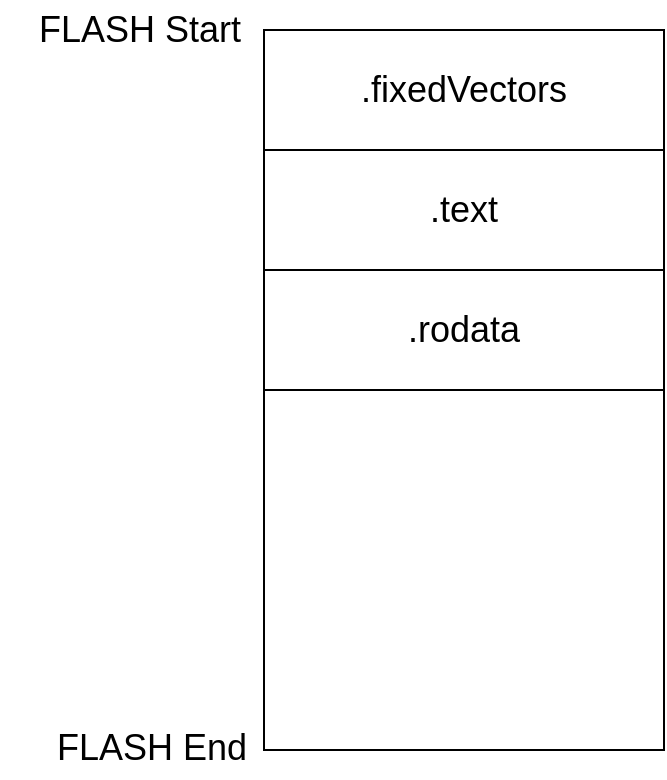 <mxfile>
    <diagram id="JKlMBmUY0IBZMIKpudZ_" name="Page-1">
        <mxGraphModel dx="638" dy="1128" grid="1" gridSize="10" guides="1" tooltips="1" connect="1" arrows="1" fold="1" page="1" pageScale="1" pageWidth="850" pageHeight="1100" background="none" math="0" shadow="0">
            <root>
                <mxCell id="0"/>
                <mxCell id="1" parent="0"/>
                <mxCell id="2" value="&lt;font style=&quot;font-size: 18px;&quot;&gt;.fixedVectors&lt;/font&gt;" style="rounded=0;whiteSpace=wrap;html=1;" vertex="1" parent="1">
                    <mxGeometry x="160" y="360" width="200" height="60" as="geometry"/>
                </mxCell>
                <mxCell id="3" value="&lt;font style=&quot;font-size: 18px;&quot;&gt;.text&lt;/font&gt;" style="rounded=0;whiteSpace=wrap;html=1;" vertex="1" parent="1">
                    <mxGeometry x="160" y="420" width="200" height="60" as="geometry"/>
                </mxCell>
                <mxCell id="4" value="&lt;font style=&quot;font-size: 18px;&quot;&gt;.rodata&lt;/font&gt;" style="rounded=0;whiteSpace=wrap;html=1;" vertex="1" parent="1">
                    <mxGeometry x="160" y="480" width="200" height="60" as="geometry"/>
                </mxCell>
                <mxCell id="5" value="" style="rounded=0;whiteSpace=wrap;html=1;" vertex="1" parent="1">
                    <mxGeometry x="160" y="540" width="200" height="180" as="geometry"/>
                </mxCell>
                <mxCell id="6" value="FLASH Start" style="text;html=1;strokeColor=none;fillColor=none;align=center;verticalAlign=middle;whiteSpace=wrap;rounded=0;fontSize=18;" vertex="1" parent="1">
                    <mxGeometry x="28" y="345" width="140" height="30" as="geometry"/>
                </mxCell>
                <mxCell id="7" value="FLASH End" style="text;html=1;strokeColor=none;fillColor=none;align=center;verticalAlign=middle;whiteSpace=wrap;rounded=0;fontSize=18;" vertex="1" parent="1">
                    <mxGeometry x="34" y="704" width="140" height="30" as="geometry"/>
                </mxCell>
            </root>
        </mxGraphModel>
    </diagram>
</mxfile>
